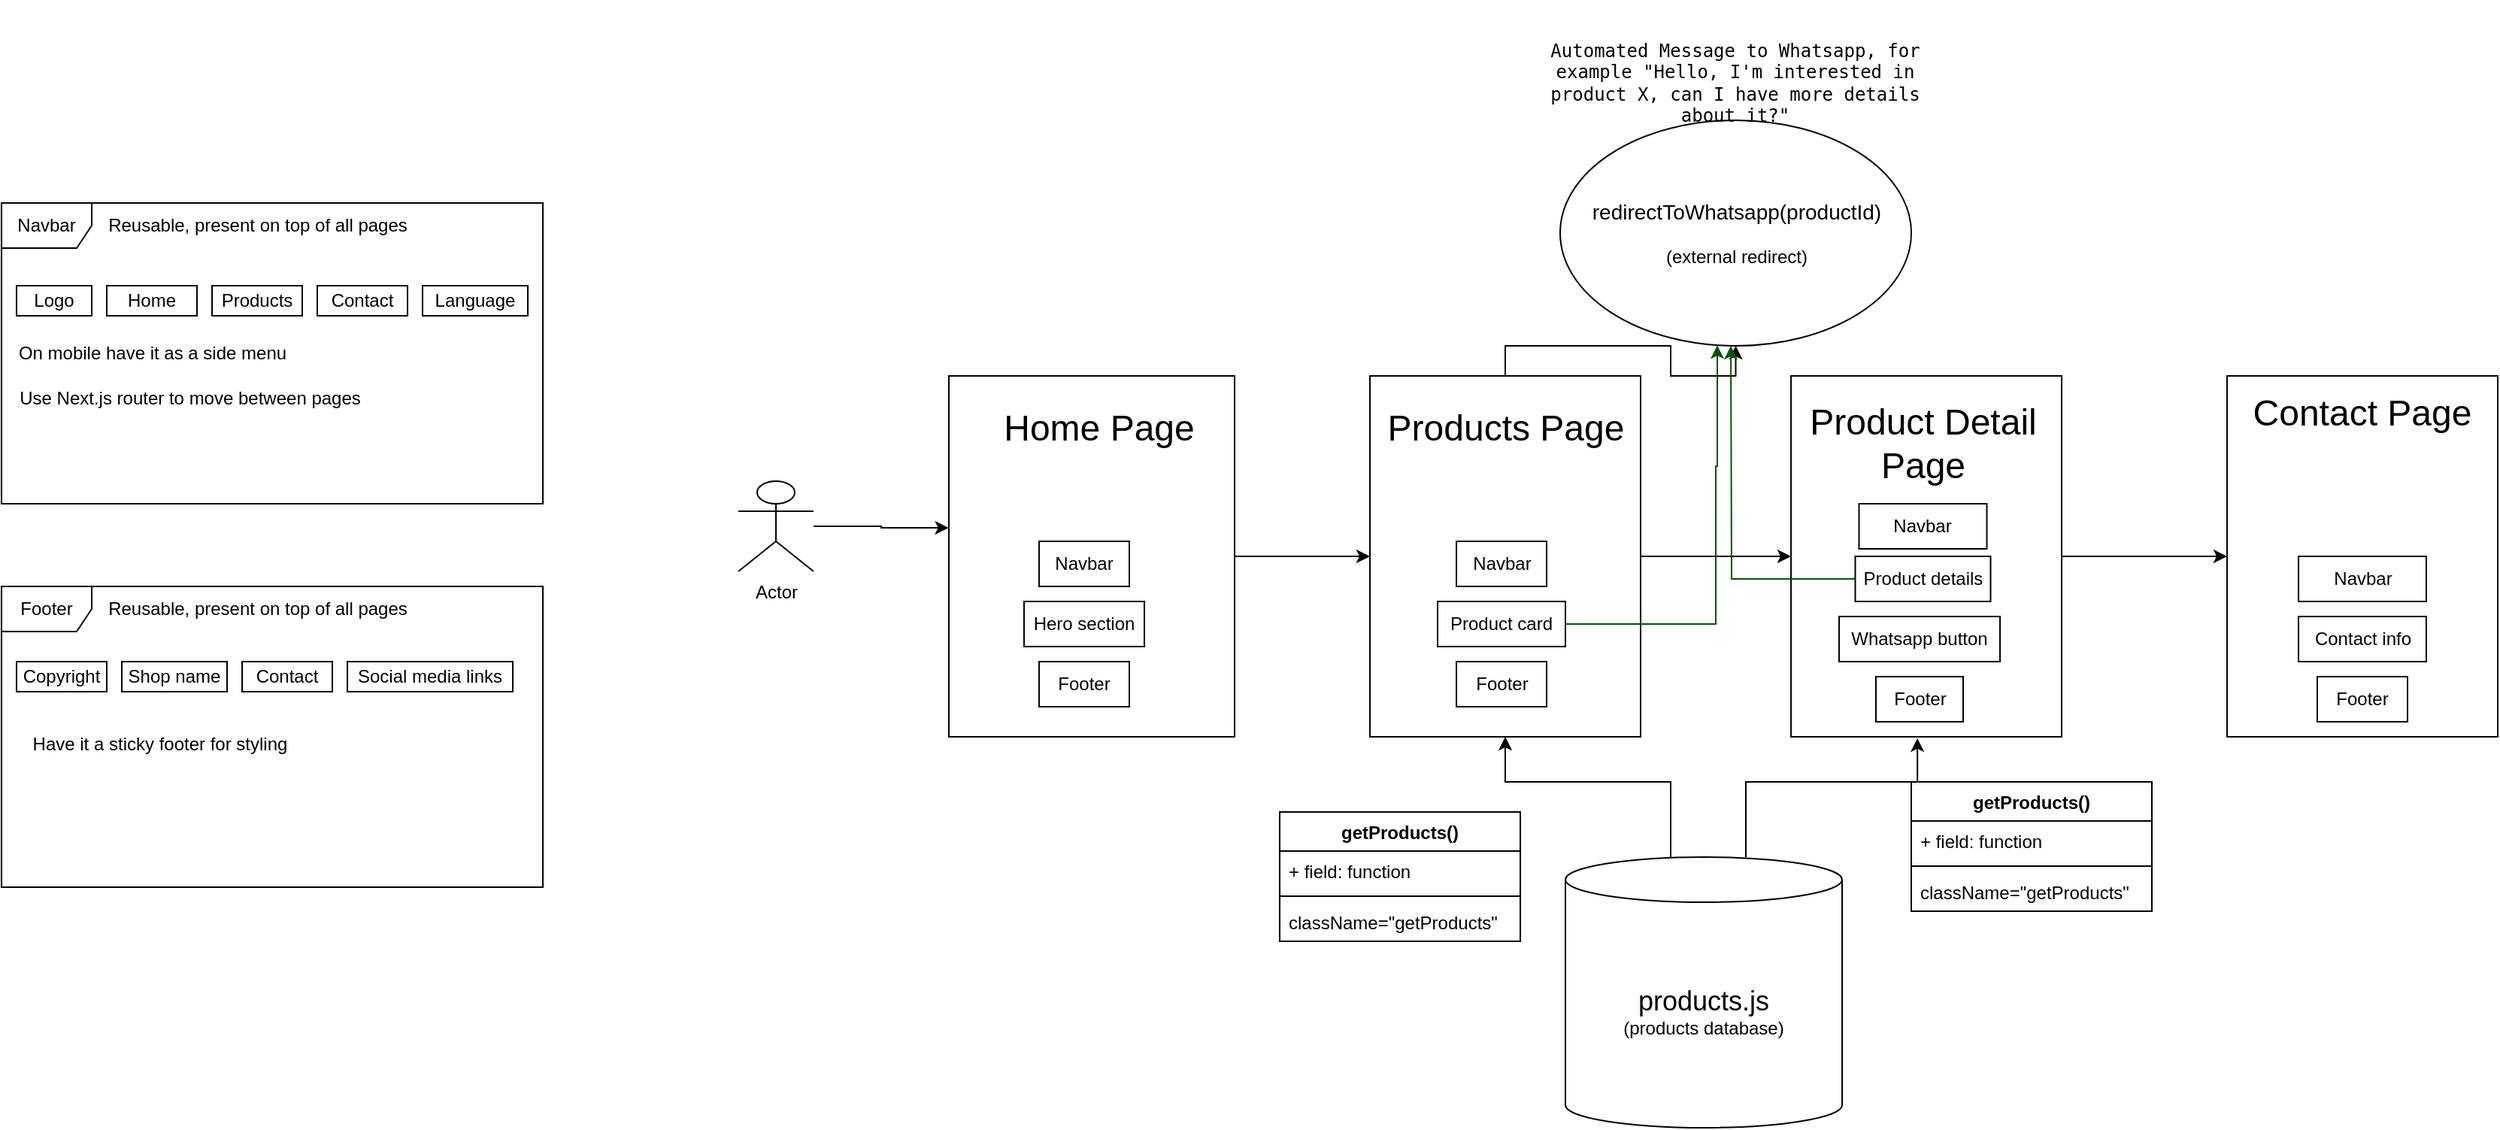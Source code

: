 <mxfile version="28.0.7">
  <diagram name="Page-1" id="9kzo6my4bus9VI9KcD05">
    <mxGraphModel dx="3102" dy="2445" grid="1" gridSize="10" guides="1" tooltips="1" connect="1" arrows="1" fold="1" page="1" pageScale="1" pageWidth="827" pageHeight="1169" math="0" shadow="0">
      <root>
        <mxCell id="0" />
        <mxCell id="1" parent="0" />
        <mxCell id="nzjaEye5hJgHRM250ZiV-31" style="edgeStyle=orthogonalEdgeStyle;rounded=0;orthogonalLoop=1;jettySize=auto;html=1;" edge="1" parent="1" source="nzjaEye5hJgHRM250ZiV-25" target="nzjaEye5hJgHRM250ZiV-29">
          <mxGeometry relative="1" as="geometry">
            <Array as="points">
              <mxPoint x="410" y="260" />
              <mxPoint x="410" y="260" />
            </Array>
          </mxGeometry>
        </mxCell>
        <mxCell id="nzjaEye5hJgHRM250ZiV-123" value="" style="edgeStyle=orthogonalEdgeStyle;rounded=0;orthogonalLoop=1;jettySize=auto;html=1;" edge="1" parent="1" source="nzjaEye5hJgHRM250ZiV-25" target="nzjaEye5hJgHRM250ZiV-80">
          <mxGeometry relative="1" as="geometry" />
        </mxCell>
        <mxCell id="nzjaEye5hJgHRM250ZiV-25" value="" style="rounded=0;whiteSpace=wrap;html=1;" vertex="1" parent="1">
          <mxGeometry x="150" y="140" width="180" height="240" as="geometry" />
        </mxCell>
        <mxCell id="nzjaEye5hJgHRM250ZiV-30" style="edgeStyle=orthogonalEdgeStyle;rounded=0;orthogonalLoop=1;jettySize=auto;html=1;" edge="1" parent="1" source="nzjaEye5hJgHRM250ZiV-26" target="nzjaEye5hJgHRM250ZiV-25">
          <mxGeometry relative="1" as="geometry" />
        </mxCell>
        <mxCell id="nzjaEye5hJgHRM250ZiV-26" value="" style="rounded=0;whiteSpace=wrap;html=1;" vertex="1" parent="1">
          <mxGeometry x="-130" y="140" width="190" height="240" as="geometry" />
        </mxCell>
        <mxCell id="nzjaEye5hJgHRM250ZiV-28" value="" style="rounded=0;whiteSpace=wrap;html=1;" vertex="1" parent="1">
          <mxGeometry x="720" y="140" width="180" height="240" as="geometry" />
        </mxCell>
        <mxCell id="nzjaEye5hJgHRM250ZiV-32" style="edgeStyle=orthogonalEdgeStyle;rounded=0;orthogonalLoop=1;jettySize=auto;html=1;" edge="1" parent="1" source="nzjaEye5hJgHRM250ZiV-29" target="nzjaEye5hJgHRM250ZiV-28">
          <mxGeometry relative="1" as="geometry" />
        </mxCell>
        <mxCell id="nzjaEye5hJgHRM250ZiV-29" value="" style="rounded=0;whiteSpace=wrap;html=1;" vertex="1" parent="1">
          <mxGeometry x="430" y="140" width="180" height="240" as="geometry" />
        </mxCell>
        <mxCell id="nzjaEye5hJgHRM250ZiV-33" value="Hero section" style="rounded=0;whiteSpace=wrap;html=1;" vertex="1" parent="1">
          <mxGeometry x="-80" y="290" width="80" height="30" as="geometry" />
        </mxCell>
        <mxCell id="nzjaEye5hJgHRM250ZiV-34" value="Footer" style="rounded=0;whiteSpace=wrap;html=1;" vertex="1" parent="1">
          <mxGeometry x="-70" y="330" width="60" height="30" as="geometry" />
        </mxCell>
        <mxCell id="nzjaEye5hJgHRM250ZiV-35" value="Navbar" style="rounded=0;whiteSpace=wrap;html=1;" vertex="1" parent="1">
          <mxGeometry x="-70" y="250" width="60" height="30" as="geometry" />
        </mxCell>
        <mxCell id="nzjaEye5hJgHRM250ZiV-42" value="Navbar" style="rounded=0;whiteSpace=wrap;html=1;" vertex="1" parent="1">
          <mxGeometry x="207.5" y="250" width="60" height="30" as="geometry" />
        </mxCell>
        <mxCell id="nzjaEye5hJgHRM250ZiV-81" style="edgeStyle=orthogonalEdgeStyle;rounded=0;orthogonalLoop=1;jettySize=auto;html=1;fillColor=#008a00;strokeColor=#005700;" edge="1" parent="1" source="nzjaEye5hJgHRM250ZiV-43" target="nzjaEye5hJgHRM250ZiV-80">
          <mxGeometry relative="1" as="geometry">
            <Array as="points">
              <mxPoint x="380" y="305" />
              <mxPoint x="380" y="200" />
              <mxPoint x="381" y="200" />
            </Array>
          </mxGeometry>
        </mxCell>
        <mxCell id="nzjaEye5hJgHRM250ZiV-43" value="Product card" style="rounded=0;whiteSpace=wrap;html=1;" vertex="1" parent="1">
          <mxGeometry x="195" y="290" width="85" height="30" as="geometry" />
        </mxCell>
        <mxCell id="nzjaEye5hJgHRM250ZiV-44" value="Footer" style="rounded=0;whiteSpace=wrap;html=1;" vertex="1" parent="1">
          <mxGeometry x="207.5" y="330" width="60" height="30" as="geometry" />
        </mxCell>
        <mxCell id="nzjaEye5hJgHRM250ZiV-46" value="Product details" style="rounded=0;whiteSpace=wrap;html=1;" vertex="1" parent="1">
          <mxGeometry x="472.75" y="260" width="90" height="30" as="geometry" />
        </mxCell>
        <mxCell id="nzjaEye5hJgHRM250ZiV-47" value="Whatsapp button" style="rounded=0;whiteSpace=wrap;html=1;" vertex="1" parent="1">
          <mxGeometry x="462" y="300" width="107" height="30" as="geometry" />
        </mxCell>
        <mxCell id="nzjaEye5hJgHRM250ZiV-48" value="Contact info" style="rounded=0;whiteSpace=wrap;html=1;" vertex="1" parent="1">
          <mxGeometry x="767.5" y="300" width="85" height="30" as="geometry" />
        </mxCell>
        <mxCell id="nzjaEye5hJgHRM250ZiV-49" value="Footer" style="rounded=0;whiteSpace=wrap;html=1;" vertex="1" parent="1">
          <mxGeometry x="780" y="340" width="60" height="30" as="geometry" />
        </mxCell>
        <mxCell id="nzjaEye5hJgHRM250ZiV-50" value="Footer" style="rounded=0;whiteSpace=wrap;html=1;" vertex="1" parent="1">
          <mxGeometry x="486.5" y="340" width="58" height="30" as="geometry" />
        </mxCell>
        <mxCell id="nzjaEye5hJgHRM250ZiV-51" value="Navbar" style="rounded=0;whiteSpace=wrap;html=1;" vertex="1" parent="1">
          <mxGeometry x="475.25" y="225" width="85" height="30" as="geometry" />
        </mxCell>
        <mxCell id="nzjaEye5hJgHRM250ZiV-53" value="Navbar" style="rounded=0;whiteSpace=wrap;html=1;" vertex="1" parent="1">
          <mxGeometry x="767.5" y="260" width="85" height="30" as="geometry" />
        </mxCell>
        <mxCell id="nzjaEye5hJgHRM250ZiV-60" value="&lt;font style=&quot;font-size: 18px;&quot;&gt;products.js&lt;/font&gt;&lt;div&gt;(products database)&lt;/div&gt;" style="shape=cylinder3;whiteSpace=wrap;html=1;boundedLbl=1;backgroundOutline=1;size=15;" vertex="1" parent="1">
          <mxGeometry x="280" y="460" width="184" height="180" as="geometry" />
        </mxCell>
        <mxCell id="nzjaEye5hJgHRM250ZiV-69" value="&lt;font style=&quot;font-size: 24px;&quot;&gt;Home Page&lt;/font&gt;" style="text;html=1;align=center;verticalAlign=middle;whiteSpace=wrap;rounded=0;" vertex="1" parent="1">
          <mxGeometry x="-100" y="160" width="140" height="30" as="geometry" />
        </mxCell>
        <mxCell id="nzjaEye5hJgHRM250ZiV-71" value="&lt;font style=&quot;font-size: 24px;&quot;&gt;Products Page&lt;/font&gt;" style="text;html=1;align=center;verticalAlign=middle;whiteSpace=wrap;rounded=0;" vertex="1" parent="1">
          <mxGeometry x="158.75" y="160" width="162.5" height="30" as="geometry" />
        </mxCell>
        <mxCell id="nzjaEye5hJgHRM250ZiV-75" value="&lt;font style=&quot;font-size: 24px;&quot;&gt;Contact Page&lt;/font&gt;" style="text;html=1;align=center;verticalAlign=middle;whiteSpace=wrap;rounded=0;" vertex="1" parent="1">
          <mxGeometry x="728.88" y="150" width="162.25" height="30" as="geometry" />
        </mxCell>
        <mxCell id="nzjaEye5hJgHRM250ZiV-77" style="edgeStyle=orthogonalEdgeStyle;rounded=0;orthogonalLoop=1;jettySize=auto;html=1;entryX=0.467;entryY=1.004;entryDx=0;entryDy=0;entryPerimeter=0;" edge="1" parent="1" source="nzjaEye5hJgHRM250ZiV-60" target="nzjaEye5hJgHRM250ZiV-29">
          <mxGeometry relative="1" as="geometry">
            <Array as="points">
              <mxPoint x="400" y="410" />
              <mxPoint x="514" y="410" />
            </Array>
          </mxGeometry>
        </mxCell>
        <mxCell id="nzjaEye5hJgHRM250ZiV-80" value="&lt;font style=&quot;color: light-dark(rgb(0, 0, 0), rgb(255, 255, 0)); font-size: 14px;&quot;&gt;redirectToWhatsapp(productId)&lt;/font&gt;&lt;div&gt;&lt;br&gt;&lt;/div&gt;&lt;div&gt;(external redirect)&lt;/div&gt;" style="ellipse;whiteSpace=wrap;html=1;" vertex="1" parent="1">
          <mxGeometry x="276.5" y="-30" width="233.5" height="150" as="geometry" />
        </mxCell>
        <mxCell id="nzjaEye5hJgHRM250ZiV-86" style="edgeStyle=orthogonalEdgeStyle;rounded=0;orthogonalLoop=1;jettySize=auto;html=1;fillColor=#008a00;strokeColor=#005700;" edge="1" parent="1" source="nzjaEye5hJgHRM250ZiV-46">
          <mxGeometry relative="1" as="geometry">
            <mxPoint x="390" y="120" as="targetPoint" />
          </mxGeometry>
        </mxCell>
        <UserObject label="&lt;br&gt;&lt;p data-end=&quot;2454&quot; data-start=&quot;2368&quot;&gt;&lt;font style=&quot;color: light-dark(rgb(0, 0, 0), rgb(102, 197, 255));&quot; face=&quot;monospace&quot;&gt;Automated Message to Whatsapp, for example &quot;Hello, I&#39;m interested in product X, can I have more details about it?&quot;&lt;/font&gt;&lt;/p&gt;&lt;div&gt;&lt;br&gt;&lt;/div&gt;" link="&#xa;&lt;p data-end=&quot;2454&quot; data-start=&quot;2368&quot;&gt;&lt;code data-end=&quot;2454&quot; data-start=&quot;2396&quot;&gt;https://wa.me/phone?text=Hi,+I+am+interested+in+ProductX&lt;/code&gt;&lt;/p&gt;&#xa;&#xa;&#xa;" id="nzjaEye5hJgHRM250ZiV-87">
          <mxCell style="text;html=1;align=center;verticalAlign=middle;whiteSpace=wrap;rounded=0;" vertex="1" parent="1">
            <mxGeometry x="253.25" y="-100" width="280" height="90" as="geometry" />
          </mxCell>
        </UserObject>
        <mxCell id="nzjaEye5hJgHRM250ZiV-92" value="Actor" style="shape=umlActor;verticalLabelPosition=bottom;verticalAlign=top;html=1;" vertex="1" parent="1">
          <mxGeometry x="-270" y="210" width="50" height="60" as="geometry" />
        </mxCell>
        <mxCell id="nzjaEye5hJgHRM250ZiV-96" style="edgeStyle=orthogonalEdgeStyle;rounded=0;orthogonalLoop=1;jettySize=auto;html=1;entryX=-0.001;entryY=0.421;entryDx=0;entryDy=0;entryPerimeter=0;" edge="1" parent="1" source="nzjaEye5hJgHRM250ZiV-92" target="nzjaEye5hJgHRM250ZiV-26">
          <mxGeometry relative="1" as="geometry" />
        </mxCell>
        <mxCell id="nzjaEye5hJgHRM250ZiV-99" value="&lt;font style=&quot;font-size: 24px;&quot;&gt;Product Detail Page&lt;/font&gt;" style="text;html=1;align=center;verticalAlign=middle;whiteSpace=wrap;rounded=0;" vertex="1" parent="1">
          <mxGeometry x="436" y="170" width="163.5" height="30" as="geometry" />
        </mxCell>
        <mxCell id="nzjaEye5hJgHRM250ZiV-115" value="&lt;font style=&quot;color: light-dark(rgb(0, 0, 0), rgb(255, 255, 51));&quot;&gt;getProducts()&lt;/font&gt;" style="swimlane;fontStyle=1;align=center;verticalAlign=top;childLayout=stackLayout;horizontal=1;startSize=26;horizontalStack=0;resizeParent=1;resizeParentMax=0;resizeLast=0;collapsible=1;marginBottom=0;whiteSpace=wrap;html=1;" vertex="1" parent="1">
          <mxGeometry x="510" y="410" width="160" height="86" as="geometry" />
        </mxCell>
        <mxCell id="nzjaEye5hJgHRM250ZiV-116" value="+ field: function&lt;div&gt;&lt;br&gt;&lt;/div&gt;" style="text;strokeColor=none;fillColor=none;align=left;verticalAlign=top;spacingLeft=4;spacingRight=4;overflow=hidden;rotatable=0;points=[[0,0.5],[1,0.5]];portConstraint=eastwest;whiteSpace=wrap;html=1;" vertex="1" parent="nzjaEye5hJgHRM250ZiV-115">
          <mxGeometry y="26" width="160" height="26" as="geometry" />
        </mxCell>
        <mxCell id="nzjaEye5hJgHRM250ZiV-117" value="" style="line;strokeWidth=1;fillColor=none;align=left;verticalAlign=middle;spacingTop=-1;spacingLeft=3;spacingRight=3;rotatable=0;labelPosition=right;points=[];portConstraint=eastwest;strokeColor=inherit;" vertex="1" parent="nzjaEye5hJgHRM250ZiV-115">
          <mxGeometry y="52" width="160" height="8" as="geometry" />
        </mxCell>
        <mxCell id="nzjaEye5hJgHRM250ZiV-118" value="className=&quot;getProducts&quot;" style="text;strokeColor=none;fillColor=none;align=left;verticalAlign=top;spacingLeft=4;spacingRight=4;overflow=hidden;rotatable=0;points=[[0,0.5],[1,0.5]];portConstraint=eastwest;whiteSpace=wrap;html=1;" vertex="1" parent="nzjaEye5hJgHRM250ZiV-115">
          <mxGeometry y="60" width="160" height="26" as="geometry" />
        </mxCell>
        <mxCell id="nzjaEye5hJgHRM250ZiV-119" value="&lt;font style=&quot;color: light-dark(rgb(0, 0, 0), rgb(255, 255, 0));&quot;&gt;getProducts()&lt;/font&gt;" style="swimlane;fontStyle=1;align=center;verticalAlign=top;childLayout=stackLayout;horizontal=1;startSize=26;horizontalStack=0;resizeParent=1;resizeParentMax=0;resizeLast=0;collapsible=1;marginBottom=0;whiteSpace=wrap;html=1;" vertex="1" parent="1">
          <mxGeometry x="90" y="430" width="160" height="86" as="geometry" />
        </mxCell>
        <mxCell id="nzjaEye5hJgHRM250ZiV-120" value="+ field: function&lt;div&gt;&lt;br&gt;&lt;/div&gt;" style="text;strokeColor=none;fillColor=none;align=left;verticalAlign=top;spacingLeft=4;spacingRight=4;overflow=hidden;rotatable=0;points=[[0,0.5],[1,0.5]];portConstraint=eastwest;whiteSpace=wrap;html=1;" vertex="1" parent="nzjaEye5hJgHRM250ZiV-119">
          <mxGeometry y="26" width="160" height="26" as="geometry" />
        </mxCell>
        <mxCell id="nzjaEye5hJgHRM250ZiV-121" value="" style="line;strokeWidth=1;fillColor=none;align=left;verticalAlign=middle;spacingTop=-1;spacingLeft=3;spacingRight=3;rotatable=0;labelPosition=right;points=[];portConstraint=eastwest;strokeColor=inherit;" vertex="1" parent="nzjaEye5hJgHRM250ZiV-119">
          <mxGeometry y="52" width="160" height="8" as="geometry" />
        </mxCell>
        <mxCell id="nzjaEye5hJgHRM250ZiV-122" value="className=&quot;getProducts&quot;" style="text;strokeColor=none;fillColor=none;align=left;verticalAlign=top;spacingLeft=4;spacingRight=4;overflow=hidden;rotatable=0;points=[[0,0.5],[1,0.5]];portConstraint=eastwest;whiteSpace=wrap;html=1;" vertex="1" parent="nzjaEye5hJgHRM250ZiV-119">
          <mxGeometry y="60" width="160" height="26" as="geometry" />
        </mxCell>
        <mxCell id="nzjaEye5hJgHRM250ZiV-127" style="edgeStyle=orthogonalEdgeStyle;rounded=0;orthogonalLoop=1;jettySize=auto;html=1;" edge="1" parent="1" source="nzjaEye5hJgHRM250ZiV-60" target="nzjaEye5hJgHRM250ZiV-25">
          <mxGeometry relative="1" as="geometry">
            <mxPoint x="336.22" y="469" as="sourcePoint" />
            <mxPoint x="450.22" y="390" as="targetPoint" />
            <Array as="points">
              <mxPoint x="350" y="410" />
              <mxPoint x="240" y="410" />
            </Array>
          </mxGeometry>
        </mxCell>
        <mxCell id="nzjaEye5hJgHRM250ZiV-129" value="Navbar" style="shape=umlFrame;whiteSpace=wrap;html=1;pointerEvents=0;" vertex="1" parent="1">
          <mxGeometry x="-760" y="25" width="360" height="200" as="geometry" />
        </mxCell>
        <mxCell id="nzjaEye5hJgHRM250ZiV-135" value="Footer" style="shape=umlFrame;whiteSpace=wrap;html=1;pointerEvents=0;" vertex="1" parent="1">
          <mxGeometry x="-760" y="280" width="360" height="200" as="geometry" />
        </mxCell>
        <mxCell id="nzjaEye5hJgHRM250ZiV-136" value="Reusable, present on top of all pages" style="text;html=1;align=center;verticalAlign=middle;resizable=0;points=[];autosize=1;strokeColor=none;fillColor=none;" vertex="1" parent="1">
          <mxGeometry x="-700" y="25" width="220" height="30" as="geometry" />
        </mxCell>
        <mxCell id="nzjaEye5hJgHRM250ZiV-137" value="Reusable, present on top of all pages" style="text;html=1;align=center;verticalAlign=middle;resizable=0;points=[];autosize=1;strokeColor=none;fillColor=none;" vertex="1" parent="1">
          <mxGeometry x="-700" y="280" width="220" height="30" as="geometry" />
        </mxCell>
        <mxCell id="nzjaEye5hJgHRM250ZiV-139" value="Home" style="rounded=0;whiteSpace=wrap;html=1;" vertex="1" parent="1">
          <mxGeometry x="-690" y="80" width="60" height="20" as="geometry" />
        </mxCell>
        <mxCell id="nzjaEye5hJgHRM250ZiV-140" value="Products" style="rounded=0;whiteSpace=wrap;html=1;" vertex="1" parent="1">
          <mxGeometry x="-620" y="80" width="60" height="20" as="geometry" />
        </mxCell>
        <mxCell id="nzjaEye5hJgHRM250ZiV-141" value="Contact" style="rounded=0;whiteSpace=wrap;html=1;" vertex="1" parent="1">
          <mxGeometry x="-550" y="80" width="60" height="20" as="geometry" />
        </mxCell>
        <mxCell id="nzjaEye5hJgHRM250ZiV-143" value="Use Next.js router to move between pages" style="text;html=1;align=center;verticalAlign=middle;resizable=0;points=[];autosize=1;strokeColor=none;fillColor=none;" vertex="1" parent="1">
          <mxGeometry x="-760" y="140" width="250" height="30" as="geometry" />
        </mxCell>
        <mxCell id="nzjaEye5hJgHRM250ZiV-144" value="On mobile have it as a side menu" style="text;html=1;align=center;verticalAlign=middle;resizable=0;points=[];autosize=1;strokeColor=none;fillColor=none;" vertex="1" parent="1">
          <mxGeometry x="-760" y="110" width="200" height="30" as="geometry" />
        </mxCell>
        <mxCell id="nzjaEye5hJgHRM250ZiV-146" value="Language" style="rounded=0;whiteSpace=wrap;html=1;" vertex="1" parent="1">
          <mxGeometry x="-480" y="80" width="70" height="20" as="geometry" />
        </mxCell>
        <mxCell id="nzjaEye5hJgHRM250ZiV-147" value="Copyright" style="rounded=0;whiteSpace=wrap;html=1;" vertex="1" parent="1">
          <mxGeometry x="-750" y="330" width="60" height="20" as="geometry" />
        </mxCell>
        <mxCell id="nzjaEye5hJgHRM250ZiV-148" value="Shop name" style="rounded=0;whiteSpace=wrap;html=1;" vertex="1" parent="1">
          <mxGeometry x="-680" y="330" width="70" height="20" as="geometry" />
        </mxCell>
        <mxCell id="nzjaEye5hJgHRM250ZiV-149" value="Contact" style="rounded=0;whiteSpace=wrap;html=1;" vertex="1" parent="1">
          <mxGeometry x="-600" y="330" width="60" height="20" as="geometry" />
        </mxCell>
        <mxCell id="nzjaEye5hJgHRM250ZiV-150" value="Social media links" style="rounded=0;whiteSpace=wrap;html=1;" vertex="1" parent="1">
          <mxGeometry x="-530" y="330" width="110" height="20" as="geometry" />
        </mxCell>
        <mxCell id="nzjaEye5hJgHRM250ZiV-151" value="Logo" style="rounded=0;whiteSpace=wrap;html=1;" vertex="1" parent="1">
          <mxGeometry x="-750" y="80" width="50" height="20" as="geometry" />
        </mxCell>
        <mxCell id="nzjaEye5hJgHRM250ZiV-152" value="Have it a sticky footer for styling" style="text;html=1;align=center;verticalAlign=middle;resizable=0;points=[];autosize=1;strokeColor=none;fillColor=none;" vertex="1" parent="1">
          <mxGeometry x="-750" y="370" width="190" height="30" as="geometry" />
        </mxCell>
      </root>
    </mxGraphModel>
  </diagram>
</mxfile>
